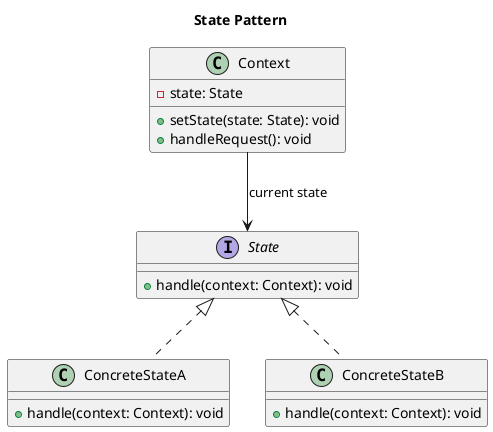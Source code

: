 @startuml StatePattern

title State Pattern

class Context {
    - state: State
    + setState(state: State): void
    + handleRequest(): void
}

interface State {
    + handle(context: Context): void
}

class ConcreteStateA {
    + handle(context: Context): void
}

class ConcreteStateB {
    + handle(context: Context): void
}

Context --> State : "current state"
State <|.. ConcreteStateA
State <|.. ConcreteStateB

@enduml

